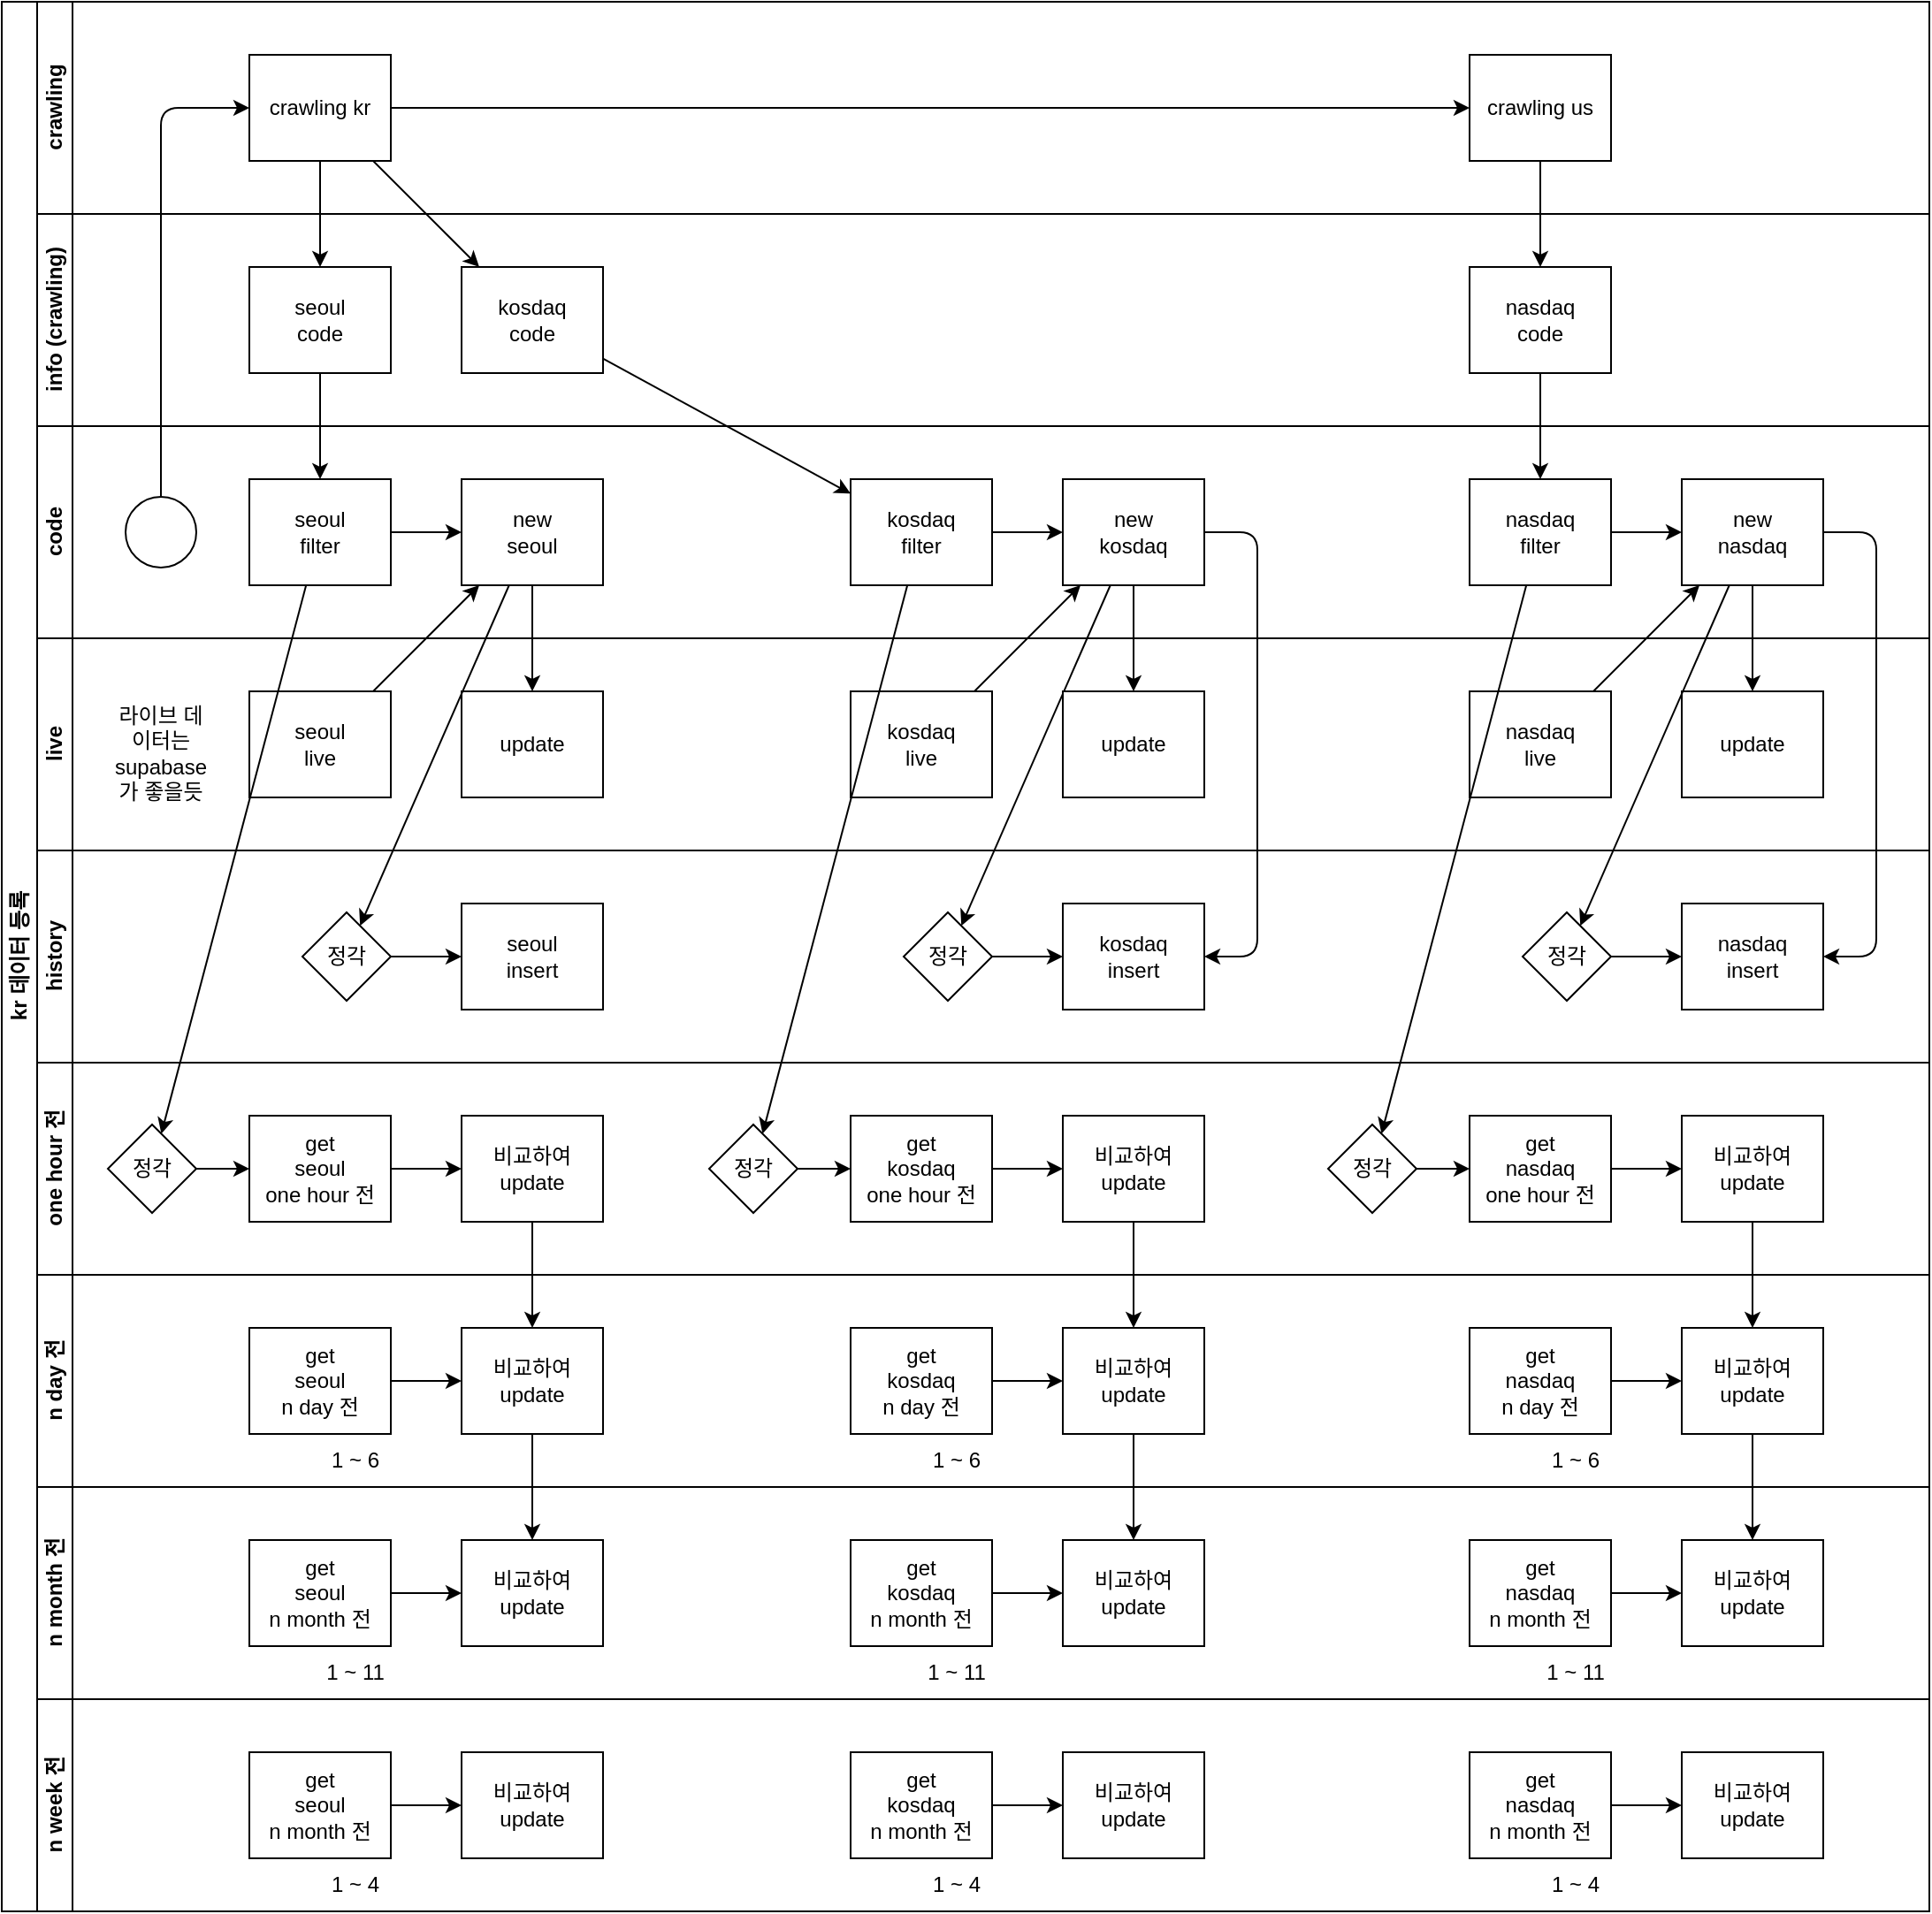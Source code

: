 <mxfile>
    <diagram id="c0icn-cArIapTxVZHmri" name="페이지-1">
        <mxGraphModel dx="1126" dy="545" grid="1" gridSize="10" guides="1" tooltips="1" connect="1" arrows="1" fold="1" page="1" pageScale="1" pageWidth="827" pageHeight="1169" math="0" shadow="0">
            <root>
                <mxCell id="0"/>
                <mxCell id="1" parent="0"/>
                <mxCell id="2" value="kr 데이터 등록" style="swimlane;html=1;childLayout=stackLayout;resizeParent=1;resizeParentMax=0;horizontal=0;startSize=20;horizontalStack=0;" parent="1" vertex="1">
                    <mxGeometry x="60" y="120" width="1090" height="1080" as="geometry"/>
                </mxCell>
                <mxCell id="22" value="crawling" style="swimlane;html=1;startSize=20;horizontal=0;" parent="2" vertex="1">
                    <mxGeometry x="20" width="1070" height="120" as="geometry"/>
                </mxCell>
                <mxCell id="127" style="edgeStyle=none;html=1;" parent="22" source="25" target="114" edge="1">
                    <mxGeometry relative="1" as="geometry"/>
                </mxCell>
                <mxCell id="25" value="crawling kr" style="rounded=0;whiteSpace=wrap;html=1;fontFamily=Helvetica;fontSize=12;align=center;" parent="22" vertex="1">
                    <mxGeometry x="120" y="30" width="80" height="60" as="geometry"/>
                </mxCell>
                <mxCell id="114" value="crawling us" style="rounded=0;whiteSpace=wrap;html=1;fontFamily=Helvetica;fontSize=12;align=center;" parent="22" vertex="1">
                    <mxGeometry x="810" y="30" width="80" height="60" as="geometry"/>
                </mxCell>
                <mxCell id="14" value="info (crawling)" style="swimlane;html=1;startSize=20;horizontal=0;" parent="2" vertex="1">
                    <mxGeometry x="20" y="120" width="1070" height="120" as="geometry"/>
                </mxCell>
                <mxCell id="16" value="seoul&lt;br&gt;code" style="rounded=0;whiteSpace=wrap;html=1;fontFamily=Helvetica;fontSize=12;align=center;" parent="14" vertex="1">
                    <mxGeometry x="120" y="30" width="80" height="60" as="geometry"/>
                </mxCell>
                <mxCell id="27" value="kosdaq&lt;br&gt;code" style="rounded=0;whiteSpace=wrap;html=1;fontFamily=Helvetica;fontSize=12;align=center;" parent="14" vertex="1">
                    <mxGeometry x="240" y="30" width="80" height="60" as="geometry"/>
                </mxCell>
                <mxCell id="115" value="nasdaq&lt;br&gt;code" style="rounded=0;whiteSpace=wrap;html=1;fontFamily=Helvetica;fontSize=12;align=center;" parent="14" vertex="1">
                    <mxGeometry x="810" y="30" width="80" height="60" as="geometry"/>
                </mxCell>
                <mxCell id="18" value="code" style="swimlane;html=1;startSize=20;horizontal=0;" parent="2" vertex="1">
                    <mxGeometry x="20" y="240" width="1070" height="120" as="geometry"/>
                </mxCell>
                <mxCell id="20" value="kosdaq&lt;br&gt;filter" style="rounded=0;whiteSpace=wrap;html=1;fontFamily=Helvetica;fontSize=12;align=center;" parent="18" vertex="1">
                    <mxGeometry x="460" y="30" width="80" height="60" as="geometry"/>
                </mxCell>
                <mxCell id="29" value="seoul&lt;br&gt;filter" style="rounded=0;whiteSpace=wrap;html=1;fontFamily=Helvetica;fontSize=12;align=center;" parent="18" vertex="1">
                    <mxGeometry x="120" y="30" width="80" height="60" as="geometry"/>
                </mxCell>
                <mxCell id="44" value="new&lt;br&gt;seoul" style="rounded=0;whiteSpace=wrap;html=1;fontFamily=Helvetica;fontSize=12;align=center;" parent="18" vertex="1">
                    <mxGeometry x="240" y="30" width="80" height="60" as="geometry"/>
                </mxCell>
                <mxCell id="45" style="edgeStyle=none;html=1;" parent="18" source="29" target="44" edge="1">
                    <mxGeometry relative="1" as="geometry"/>
                </mxCell>
                <mxCell id="48" value="new&lt;br&gt;kosdaq" style="rounded=0;whiteSpace=wrap;html=1;fontFamily=Helvetica;fontSize=12;align=center;" parent="18" vertex="1">
                    <mxGeometry x="580" y="30" width="80" height="60" as="geometry"/>
                </mxCell>
                <mxCell id="50" style="edgeStyle=none;html=1;" parent="18" source="20" target="48" edge="1">
                    <mxGeometry relative="1" as="geometry"/>
                </mxCell>
                <mxCell id="24" value="" style="ellipse;whiteSpace=wrap;html=1;" parent="18" vertex="1">
                    <mxGeometry x="50" y="40" width="40" height="40" as="geometry"/>
                </mxCell>
                <mxCell id="121" style="edgeStyle=none;html=1;" parent="18" source="117" target="119" edge="1">
                    <mxGeometry relative="1" as="geometry"/>
                </mxCell>
                <mxCell id="117" value="nasdaq&lt;br&gt;filter" style="rounded=0;whiteSpace=wrap;html=1;fontFamily=Helvetica;fontSize=12;align=center;" parent="18" vertex="1">
                    <mxGeometry x="810" y="30" width="80" height="60" as="geometry"/>
                </mxCell>
                <mxCell id="119" value="new&lt;br&gt;nasdaq" style="rounded=0;whiteSpace=wrap;html=1;fontFamily=Helvetica;fontSize=12;align=center;" parent="18" vertex="1">
                    <mxGeometry x="930" y="30" width="80" height="60" as="geometry"/>
                </mxCell>
                <mxCell id="49" style="edgeStyle=none;html=1;" parent="2" source="37" target="48" edge="1">
                    <mxGeometry relative="1" as="geometry"/>
                </mxCell>
                <mxCell id="83" style="edgeStyle=none;html=1;" parent="2" source="48" target="82" edge="1">
                    <mxGeometry relative="1" as="geometry"/>
                </mxCell>
                <mxCell id="85" style="edgeStyle=none;html=1;" parent="2" source="48" target="42" edge="1">
                    <mxGeometry relative="1" as="geometry">
                        <Array as="points">
                            <mxPoint x="710" y="300"/>
                            <mxPoint x="710" y="540"/>
                        </Array>
                    </mxGeometry>
                </mxCell>
                <mxCell id="110" style="edgeStyle=none;html=1;" parent="2" source="96" target="100" edge="1">
                    <mxGeometry relative="1" as="geometry"/>
                </mxCell>
                <mxCell id="111" style="edgeStyle=none;html=1;" parent="2" source="100" target="105" edge="1">
                    <mxGeometry relative="1" as="geometry"/>
                </mxCell>
                <mxCell id="166" style="edgeStyle=none;html=1;" parent="2" source="48" target="165" edge="1">
                    <mxGeometry relative="1" as="geometry"/>
                </mxCell>
                <mxCell id="35" value="live" style="swimlane;html=1;startSize=20;horizontal=0;" parent="2" vertex="1">
                    <mxGeometry x="20" y="360" width="1070" height="120" as="geometry"/>
                </mxCell>
                <mxCell id="37" value="kosdaq&lt;br&gt;live" style="rounded=0;whiteSpace=wrap;html=1;fontFamily=Helvetica;fontSize=12;align=center;" parent="35" vertex="1">
                    <mxGeometry x="460" y="30" width="80" height="60" as="geometry"/>
                </mxCell>
                <mxCell id="39" value="seoul&lt;br&gt;live" style="rounded=0;whiteSpace=wrap;html=1;fontFamily=Helvetica;fontSize=12;align=center;" parent="35" vertex="1">
                    <mxGeometry x="120" y="30" width="80" height="60" as="geometry"/>
                </mxCell>
                <mxCell id="79" value="update" style="rounded=0;whiteSpace=wrap;html=1;fontFamily=Helvetica;fontSize=12;align=center;" parent="35" vertex="1">
                    <mxGeometry x="240" y="30" width="80" height="60" as="geometry"/>
                </mxCell>
                <mxCell id="82" value="update" style="rounded=0;whiteSpace=wrap;html=1;fontFamily=Helvetica;fontSize=12;align=center;" parent="35" vertex="1">
                    <mxGeometry x="580" y="30" width="80" height="60" as="geometry"/>
                </mxCell>
                <mxCell id="120" value="nasdaq&lt;br&gt;live" style="rounded=0;whiteSpace=wrap;html=1;fontFamily=Helvetica;fontSize=12;align=center;" parent="35" vertex="1">
                    <mxGeometry x="810" y="30" width="80" height="60" as="geometry"/>
                </mxCell>
                <mxCell id="123" value="update" style="rounded=0;whiteSpace=wrap;html=1;fontFamily=Helvetica;fontSize=12;align=center;" parent="35" vertex="1">
                    <mxGeometry x="930" y="30" width="80" height="60" as="geometry"/>
                </mxCell>
                <mxCell id="185" value="라이브 데이터는 supabase 가 좋을듯" style="text;html=1;strokeColor=none;fillColor=none;align=center;verticalAlign=middle;whiteSpace=wrap;rounded=0;" vertex="1" parent="35">
                    <mxGeometry x="40" y="30" width="60" height="70" as="geometry"/>
                </mxCell>
                <mxCell id="30" value="" style="edgeStyle=none;html=1;" parent="2" source="25" target="16" edge="1">
                    <mxGeometry relative="1" as="geometry"/>
                </mxCell>
                <mxCell id="31" style="edgeStyle=none;html=1;" parent="2" source="25" target="27" edge="1">
                    <mxGeometry relative="1" as="geometry"/>
                </mxCell>
                <mxCell id="32" value="" style="edgeStyle=none;html=1;" parent="2" source="16" target="29" edge="1">
                    <mxGeometry relative="1" as="geometry"/>
                </mxCell>
                <mxCell id="33" value="" style="edgeStyle=none;html=1;" parent="2" source="27" target="20" edge="1">
                    <mxGeometry relative="1" as="geometry"/>
                </mxCell>
                <mxCell id="46" style="edgeStyle=none;html=1;" parent="2" source="39" target="44" edge="1">
                    <mxGeometry relative="1" as="geometry"/>
                </mxCell>
                <mxCell id="81" style="edgeStyle=none;html=1;" parent="2" source="44" target="79" edge="1">
                    <mxGeometry relative="1" as="geometry"/>
                </mxCell>
                <mxCell id="41" value="history" style="swimlane;html=1;startSize=20;horizontal=0;" parent="2" vertex="1">
                    <mxGeometry x="20" y="480" width="1070" height="120" as="geometry"/>
                </mxCell>
                <mxCell id="42" value="kosdaq&lt;br&gt;insert" style="rounded=0;whiteSpace=wrap;html=1;fontFamily=Helvetica;fontSize=12;align=center;" parent="41" vertex="1">
                    <mxGeometry x="580" y="30" width="80" height="60" as="geometry"/>
                </mxCell>
                <mxCell id="43" value="seoul&lt;br&gt;insert" style="rounded=0;whiteSpace=wrap;html=1;fontFamily=Helvetica;fontSize=12;align=center;" parent="41" vertex="1">
                    <mxGeometry x="240" y="30" width="80" height="60" as="geometry"/>
                </mxCell>
                <mxCell id="125" value="nasdaq&lt;br&gt;insert" style="rounded=0;whiteSpace=wrap;html=1;fontFamily=Helvetica;fontSize=12;align=center;" parent="41" vertex="1">
                    <mxGeometry x="930" y="30" width="80" height="60" as="geometry"/>
                </mxCell>
                <mxCell id="164" style="edgeStyle=none;html=1;" parent="41" source="161" target="43" edge="1">
                    <mxGeometry relative="1" as="geometry"/>
                </mxCell>
                <mxCell id="161" value="정각" style="rhombus;whiteSpace=wrap;html=1;" parent="41" vertex="1">
                    <mxGeometry x="150" y="35" width="50" height="50" as="geometry"/>
                </mxCell>
                <mxCell id="167" style="edgeStyle=none;html=1;" parent="41" source="165" target="42" edge="1">
                    <mxGeometry relative="1" as="geometry"/>
                </mxCell>
                <mxCell id="165" value="정각" style="rhombus;whiteSpace=wrap;html=1;" parent="41" vertex="1">
                    <mxGeometry x="490" y="35" width="50" height="50" as="geometry"/>
                </mxCell>
                <mxCell id="170" style="edgeStyle=none;html=1;" parent="41" source="168" target="125" edge="1">
                    <mxGeometry relative="1" as="geometry"/>
                </mxCell>
                <mxCell id="168" value="정각" style="rhombus;whiteSpace=wrap;html=1;" parent="41" vertex="1">
                    <mxGeometry x="840" y="35" width="50" height="50" as="geometry"/>
                </mxCell>
                <mxCell id="87" value="one hour 전" style="swimlane;html=1;startSize=20;horizontal=0;" parent="2" vertex="1">
                    <mxGeometry x="20" y="600" width="1070" height="120" as="geometry"/>
                </mxCell>
                <mxCell id="98" style="edgeStyle=none;html=1;" parent="87" source="88" target="96" edge="1">
                    <mxGeometry relative="1" as="geometry"/>
                </mxCell>
                <mxCell id="88" value="get&lt;br&gt;kosdaq&lt;br&gt;one hour 전" style="rounded=0;whiteSpace=wrap;html=1;fontFamily=Helvetica;fontSize=12;align=center;" parent="87" vertex="1">
                    <mxGeometry x="460" y="30" width="80" height="60" as="geometry"/>
                </mxCell>
                <mxCell id="95" style="edgeStyle=none;html=1;" parent="87" source="89" target="93" edge="1">
                    <mxGeometry relative="1" as="geometry"/>
                </mxCell>
                <mxCell id="89" value="get&lt;br&gt;seoul&lt;br&gt;one hour 전" style="rounded=0;whiteSpace=wrap;html=1;fontFamily=Helvetica;fontSize=12;align=center;" parent="87" vertex="1">
                    <mxGeometry x="120" y="30" width="80" height="60" as="geometry"/>
                </mxCell>
                <mxCell id="93" value="비교하여&lt;br&gt;update" style="rounded=0;whiteSpace=wrap;html=1;fontFamily=Helvetica;fontSize=12;align=center;" parent="87" vertex="1">
                    <mxGeometry x="240" y="30" width="80" height="60" as="geometry"/>
                </mxCell>
                <mxCell id="96" value="비교하여&lt;br&gt;update" style="rounded=0;whiteSpace=wrap;html=1;fontFamily=Helvetica;fontSize=12;align=center;" parent="87" vertex="1">
                    <mxGeometry x="580" y="30" width="80" height="60" as="geometry"/>
                </mxCell>
                <mxCell id="135" style="edgeStyle=none;html=1;" parent="87" source="128" target="131" edge="1">
                    <mxGeometry relative="1" as="geometry"/>
                </mxCell>
                <mxCell id="128" value="get&lt;br&gt;nasdaq&lt;br&gt;one hour 전" style="rounded=0;whiteSpace=wrap;html=1;fontFamily=Helvetica;fontSize=12;align=center;" parent="87" vertex="1">
                    <mxGeometry x="810" y="30" width="80" height="60" as="geometry"/>
                </mxCell>
                <mxCell id="131" value="비교하여&lt;br&gt;update" style="rounded=0;whiteSpace=wrap;html=1;fontFamily=Helvetica;fontSize=12;align=center;" parent="87" vertex="1">
                    <mxGeometry x="930" y="30" width="80" height="60" as="geometry"/>
                </mxCell>
                <mxCell id="177" style="edgeStyle=none;html=1;" parent="87" source="174" target="89" edge="1">
                    <mxGeometry relative="1" as="geometry"/>
                </mxCell>
                <mxCell id="174" value="정각" style="rhombus;whiteSpace=wrap;html=1;" parent="87" vertex="1">
                    <mxGeometry x="40" y="35" width="50" height="50" as="geometry"/>
                </mxCell>
                <mxCell id="180" style="edgeStyle=none;html=1;" parent="87" source="179" target="88" edge="1">
                    <mxGeometry relative="1" as="geometry"/>
                </mxCell>
                <mxCell id="179" value="정각" style="rhombus;whiteSpace=wrap;html=1;" parent="87" vertex="1">
                    <mxGeometry x="380" y="35" width="50" height="50" as="geometry"/>
                </mxCell>
                <mxCell id="183" style="edgeStyle=none;html=1;" parent="87" source="182" target="128" edge="1">
                    <mxGeometry relative="1" as="geometry"/>
                </mxCell>
                <mxCell id="182" value="정각" style="rhombus;whiteSpace=wrap;html=1;" parent="87" vertex="1">
                    <mxGeometry x="730" y="35" width="50" height="50" as="geometry"/>
                </mxCell>
                <mxCell id="86" style="edgeStyle=none;html=1;" parent="2" source="24" target="25" edge="1">
                    <mxGeometry relative="1" as="geometry">
                        <Array as="points">
                            <mxPoint x="90" y="60"/>
                        </Array>
                    </mxGeometry>
                </mxCell>
                <mxCell id="90" value="n day 전" style="swimlane;html=1;startSize=20;horizontal=0;" parent="2" vertex="1">
                    <mxGeometry x="20" y="720" width="1070" height="120" as="geometry"/>
                </mxCell>
                <mxCell id="109" style="edgeStyle=none;html=1;" parent="90" source="91" target="100" edge="1">
                    <mxGeometry relative="1" as="geometry"/>
                </mxCell>
                <mxCell id="91" value="get&lt;br&gt;kosdaq&lt;br&gt;n day 전" style="rounded=0;whiteSpace=wrap;html=1;fontFamily=Helvetica;fontSize=12;align=center;" parent="90" vertex="1">
                    <mxGeometry x="460" y="30" width="80" height="60" as="geometry"/>
                </mxCell>
                <mxCell id="106" style="edgeStyle=none;html=1;" parent="90" source="92" target="99" edge="1">
                    <mxGeometry relative="1" as="geometry"/>
                </mxCell>
                <mxCell id="92" value="get&lt;br&gt;seoul&lt;br&gt;n day 전" style="rounded=0;whiteSpace=wrap;html=1;fontFamily=Helvetica;fontSize=12;align=center;" parent="90" vertex="1">
                    <mxGeometry x="120" y="30" width="80" height="60" as="geometry"/>
                </mxCell>
                <mxCell id="99" value="비교하여&lt;br&gt;update" style="rounded=0;whiteSpace=wrap;html=1;fontFamily=Helvetica;fontSize=12;align=center;" parent="90" vertex="1">
                    <mxGeometry x="240" y="30" width="80" height="60" as="geometry"/>
                </mxCell>
                <mxCell id="100" value="비교하여&lt;br&gt;update" style="rounded=0;whiteSpace=wrap;html=1;fontFamily=Helvetica;fontSize=12;align=center;" parent="90" vertex="1">
                    <mxGeometry x="580" y="30" width="80" height="60" as="geometry"/>
                </mxCell>
                <mxCell id="136" style="edgeStyle=none;html=1;" parent="90" source="129" target="132" edge="1">
                    <mxGeometry relative="1" as="geometry"/>
                </mxCell>
                <mxCell id="129" value="get&lt;br&gt;nasdaq&lt;br&gt;n day 전" style="rounded=0;whiteSpace=wrap;html=1;fontFamily=Helvetica;fontSize=12;align=center;" parent="90" vertex="1">
                    <mxGeometry x="810" y="30" width="80" height="60" as="geometry"/>
                </mxCell>
                <mxCell id="132" value="비교하여&lt;br&gt;update" style="rounded=0;whiteSpace=wrap;html=1;fontFamily=Helvetica;fontSize=12;align=center;" parent="90" vertex="1">
                    <mxGeometry x="930" y="30" width="80" height="60" as="geometry"/>
                </mxCell>
                <mxCell id="140" value="1 ~ 6" style="text;html=1;strokeColor=none;fillColor=none;align=center;verticalAlign=middle;whiteSpace=wrap;rounded=0;" parent="90" vertex="1">
                    <mxGeometry x="840" y="90" width="60" height="30" as="geometry"/>
                </mxCell>
                <mxCell id="141" value="1 ~ 6" style="text;html=1;strokeColor=none;fillColor=none;align=center;verticalAlign=middle;whiteSpace=wrap;rounded=0;" parent="90" vertex="1">
                    <mxGeometry x="490" y="90" width="60" height="30" as="geometry"/>
                </mxCell>
                <mxCell id="142" value="1 ~ 6" style="text;html=1;strokeColor=none;fillColor=none;align=center;verticalAlign=middle;whiteSpace=wrap;rounded=0;" parent="90" vertex="1">
                    <mxGeometry x="150" y="90" width="60" height="30" as="geometry"/>
                </mxCell>
                <mxCell id="116" style="edgeStyle=none;html=1;" parent="2" source="114" target="115" edge="1">
                    <mxGeometry relative="1" as="geometry"/>
                </mxCell>
                <mxCell id="118" style="edgeStyle=none;html=1;" parent="2" source="115" target="117" edge="1">
                    <mxGeometry relative="1" as="geometry"/>
                </mxCell>
                <mxCell id="122" style="edgeStyle=none;html=1;" parent="2" source="120" target="119" edge="1">
                    <mxGeometry relative="1" as="geometry"/>
                </mxCell>
                <mxCell id="124" style="edgeStyle=none;html=1;" parent="2" source="119" target="123" edge="1">
                    <mxGeometry relative="1" as="geometry"/>
                </mxCell>
                <mxCell id="126" style="edgeStyle=none;html=1;" parent="2" source="119" target="125" edge="1">
                    <mxGeometry relative="1" as="geometry">
                        <Array as="points">
                            <mxPoint x="1060" y="300"/>
                            <mxPoint x="1060" y="540"/>
                        </Array>
                    </mxGeometry>
                </mxCell>
                <mxCell id="138" style="edgeStyle=none;html=1;" parent="2" source="131" target="132" edge="1">
                    <mxGeometry relative="1" as="geometry"/>
                </mxCell>
                <mxCell id="139" style="edgeStyle=none;html=1;" parent="2" source="132" target="133" edge="1">
                    <mxGeometry relative="1" as="geometry"/>
                </mxCell>
                <mxCell id="169" style="edgeStyle=none;html=1;" parent="2" source="119" target="168" edge="1">
                    <mxGeometry relative="1" as="geometry"/>
                </mxCell>
                <mxCell id="184" style="edgeStyle=none;html=1;" parent="2" source="117" target="182" edge="1">
                    <mxGeometry relative="1" as="geometry"/>
                </mxCell>
                <mxCell id="101" value="n month 전" style="swimlane;html=1;startSize=20;horizontal=0;" parent="2" vertex="1">
                    <mxGeometry x="20" y="840" width="1070" height="120" as="geometry"/>
                </mxCell>
                <mxCell id="108" style="edgeStyle=none;html=1;" parent="101" source="102" target="105" edge="1">
                    <mxGeometry relative="1" as="geometry"/>
                </mxCell>
                <mxCell id="102" value="get&lt;br&gt;kosdaq&lt;br&gt;n month 전" style="rounded=0;whiteSpace=wrap;html=1;fontFamily=Helvetica;fontSize=12;align=center;" parent="101" vertex="1">
                    <mxGeometry x="460" y="30" width="80" height="60" as="geometry"/>
                </mxCell>
                <mxCell id="107" style="edgeStyle=none;html=1;" parent="101" source="103" target="104" edge="1">
                    <mxGeometry relative="1" as="geometry"/>
                </mxCell>
                <mxCell id="103" value="get&lt;br&gt;seoul&lt;br&gt;n month 전" style="rounded=0;whiteSpace=wrap;html=1;fontFamily=Helvetica;fontSize=12;align=center;" parent="101" vertex="1">
                    <mxGeometry x="120" y="30" width="80" height="60" as="geometry"/>
                </mxCell>
                <mxCell id="104" value="비교하여&lt;br&gt;update" style="rounded=0;whiteSpace=wrap;html=1;fontFamily=Helvetica;fontSize=12;align=center;" parent="101" vertex="1">
                    <mxGeometry x="240" y="30" width="80" height="60" as="geometry"/>
                </mxCell>
                <mxCell id="105" value="비교하여&lt;br&gt;update" style="rounded=0;whiteSpace=wrap;html=1;fontFamily=Helvetica;fontSize=12;align=center;" parent="101" vertex="1">
                    <mxGeometry x="580" y="30" width="80" height="60" as="geometry"/>
                </mxCell>
                <mxCell id="137" style="edgeStyle=none;html=1;" parent="101" source="130" target="133" edge="1">
                    <mxGeometry relative="1" as="geometry"/>
                </mxCell>
                <mxCell id="130" value="get&lt;br&gt;nasdaq&lt;br&gt;n month 전" style="rounded=0;whiteSpace=wrap;html=1;fontFamily=Helvetica;fontSize=12;align=center;" parent="101" vertex="1">
                    <mxGeometry x="810" y="30" width="80" height="60" as="geometry"/>
                </mxCell>
                <mxCell id="133" value="비교하여&lt;br&gt;update" style="rounded=0;whiteSpace=wrap;html=1;fontFamily=Helvetica;fontSize=12;align=center;" parent="101" vertex="1">
                    <mxGeometry x="930" y="30" width="80" height="60" as="geometry"/>
                </mxCell>
                <mxCell id="143" value="1 ~ 11" style="text;html=1;strokeColor=none;fillColor=none;align=center;verticalAlign=middle;whiteSpace=wrap;rounded=0;" parent="101" vertex="1">
                    <mxGeometry x="840" y="90" width="60" height="30" as="geometry"/>
                </mxCell>
                <mxCell id="144" value="1 ~ 11" style="text;html=1;strokeColor=none;fillColor=none;align=center;verticalAlign=middle;whiteSpace=wrap;rounded=0;" parent="101" vertex="1">
                    <mxGeometry x="490" y="90" width="60" height="30" as="geometry"/>
                </mxCell>
                <mxCell id="145" value="1 ~ 11" style="text;html=1;strokeColor=none;fillColor=none;align=center;verticalAlign=middle;whiteSpace=wrap;rounded=0;" parent="101" vertex="1">
                    <mxGeometry x="150" y="90" width="60" height="30" as="geometry"/>
                </mxCell>
                <mxCell id="147" value="n week 전" style="swimlane;html=1;startSize=20;horizontal=0;" parent="2" vertex="1">
                    <mxGeometry x="20" y="960" width="1070" height="120" as="geometry"/>
                </mxCell>
                <mxCell id="148" style="edgeStyle=none;html=1;" parent="147" source="149" target="153" edge="1">
                    <mxGeometry relative="1" as="geometry"/>
                </mxCell>
                <mxCell id="149" value="get&lt;br&gt;kosdaq&lt;br&gt;n month 전" style="rounded=0;whiteSpace=wrap;html=1;fontFamily=Helvetica;fontSize=12;align=center;" parent="147" vertex="1">
                    <mxGeometry x="460" y="30" width="80" height="60" as="geometry"/>
                </mxCell>
                <mxCell id="150" style="edgeStyle=none;html=1;" parent="147" source="151" target="152" edge="1">
                    <mxGeometry relative="1" as="geometry"/>
                </mxCell>
                <mxCell id="151" value="get&lt;br&gt;seoul&lt;br&gt;n month 전" style="rounded=0;whiteSpace=wrap;html=1;fontFamily=Helvetica;fontSize=12;align=center;" parent="147" vertex="1">
                    <mxGeometry x="120" y="30" width="80" height="60" as="geometry"/>
                </mxCell>
                <mxCell id="152" value="비교하여&lt;br&gt;update" style="rounded=0;whiteSpace=wrap;html=1;fontFamily=Helvetica;fontSize=12;align=center;" parent="147" vertex="1">
                    <mxGeometry x="240" y="30" width="80" height="60" as="geometry"/>
                </mxCell>
                <mxCell id="153" value="비교하여&lt;br&gt;update" style="rounded=0;whiteSpace=wrap;html=1;fontFamily=Helvetica;fontSize=12;align=center;" parent="147" vertex="1">
                    <mxGeometry x="580" y="30" width="80" height="60" as="geometry"/>
                </mxCell>
                <mxCell id="154" style="edgeStyle=none;html=1;" parent="147" source="155" target="156" edge="1">
                    <mxGeometry relative="1" as="geometry"/>
                </mxCell>
                <mxCell id="155" value="get&lt;br&gt;nasdaq&lt;br&gt;n month 전" style="rounded=0;whiteSpace=wrap;html=1;fontFamily=Helvetica;fontSize=12;align=center;" parent="147" vertex="1">
                    <mxGeometry x="810" y="30" width="80" height="60" as="geometry"/>
                </mxCell>
                <mxCell id="156" value="비교하여&lt;br&gt;update" style="rounded=0;whiteSpace=wrap;html=1;fontFamily=Helvetica;fontSize=12;align=center;" parent="147" vertex="1">
                    <mxGeometry x="930" y="30" width="80" height="60" as="geometry"/>
                </mxCell>
                <mxCell id="157" value="1 ~ 4" style="text;html=1;strokeColor=none;fillColor=none;align=center;verticalAlign=middle;whiteSpace=wrap;rounded=0;" parent="147" vertex="1">
                    <mxGeometry x="840" y="90" width="60" height="30" as="geometry"/>
                </mxCell>
                <mxCell id="158" value="1 ~ 4" style="text;html=1;strokeColor=none;fillColor=none;align=center;verticalAlign=middle;whiteSpace=wrap;rounded=0;" parent="147" vertex="1">
                    <mxGeometry x="490" y="90" width="60" height="30" as="geometry"/>
                </mxCell>
                <mxCell id="159" value="1 ~ 4" style="text;html=1;strokeColor=none;fillColor=none;align=center;verticalAlign=middle;whiteSpace=wrap;rounded=0;" parent="147" vertex="1">
                    <mxGeometry x="150" y="90" width="60" height="30" as="geometry"/>
                </mxCell>
                <mxCell id="112" style="edgeStyle=none;html=1;" parent="2" source="93" target="99" edge="1">
                    <mxGeometry relative="1" as="geometry"/>
                </mxCell>
                <mxCell id="113" style="edgeStyle=none;html=1;" parent="2" source="99" target="104" edge="1">
                    <mxGeometry relative="1" as="geometry"/>
                </mxCell>
                <mxCell id="163" style="edgeStyle=none;html=1;" parent="2" source="44" target="161" edge="1">
                    <mxGeometry relative="1" as="geometry"/>
                </mxCell>
                <mxCell id="175" style="edgeStyle=none;html=1;" parent="2" source="29" target="174" edge="1">
                    <mxGeometry relative="1" as="geometry"/>
                </mxCell>
                <mxCell id="181" style="edgeStyle=none;html=1;" parent="2" source="20" target="179" edge="1">
                    <mxGeometry relative="1" as="geometry"/>
                </mxCell>
            </root>
        </mxGraphModel>
    </diagram>
</mxfile>